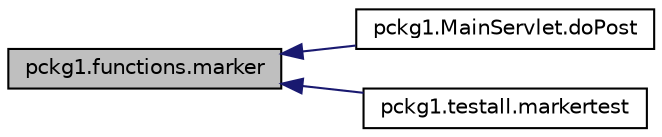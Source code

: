 digraph "pckg1.functions.marker"
{
  edge [fontname="Helvetica",fontsize="10",labelfontname="Helvetica",labelfontsize="10"];
  node [fontname="Helvetica",fontsize="10",shape=record];
  rankdir="LR";
  Node1 [label="pckg1.functions.marker",height=0.2,width=0.4,color="black", fillcolor="grey75", style="filled", fontcolor="black"];
  Node1 -> Node2 [dir="back",color="midnightblue",fontsize="10",style="solid",fontname="Helvetica"];
  Node2 [label="pckg1.MainServlet.doPost",height=0.2,width=0.4,color="black", fillcolor="white", style="filled",URL="$classpckg1_1_1_main_servlet.html#a1d28b6a30c1e6beebe25c7853ca6e8fe"];
  Node1 -> Node3 [dir="back",color="midnightblue",fontsize="10",style="solid",fontname="Helvetica"];
  Node3 [label="pckg1.testall.markertest",height=0.2,width=0.4,color="black", fillcolor="white", style="filled",URL="$classpckg1_1_1testall.html#a9394d541380e2e8761becd3eba457d98"];
}
